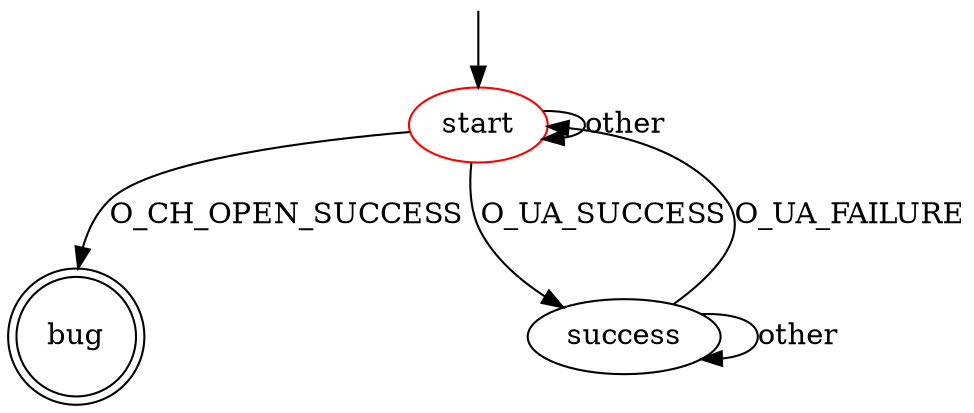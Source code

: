 digraph G {
label=""
start [color="red"]
bug [shape="doublecircle"]

start -> bug [label="O_CH_OPEN_SUCCESS"]
start -> success [label="O_UA_SUCCESS"]
start -> start [label="other"]
success -> start [label="O_UA_FAILURE"]
success -> success [label="other"]

__start0 [label="" shape="none" width="0" height="0"];
__start0 -> start;
}
